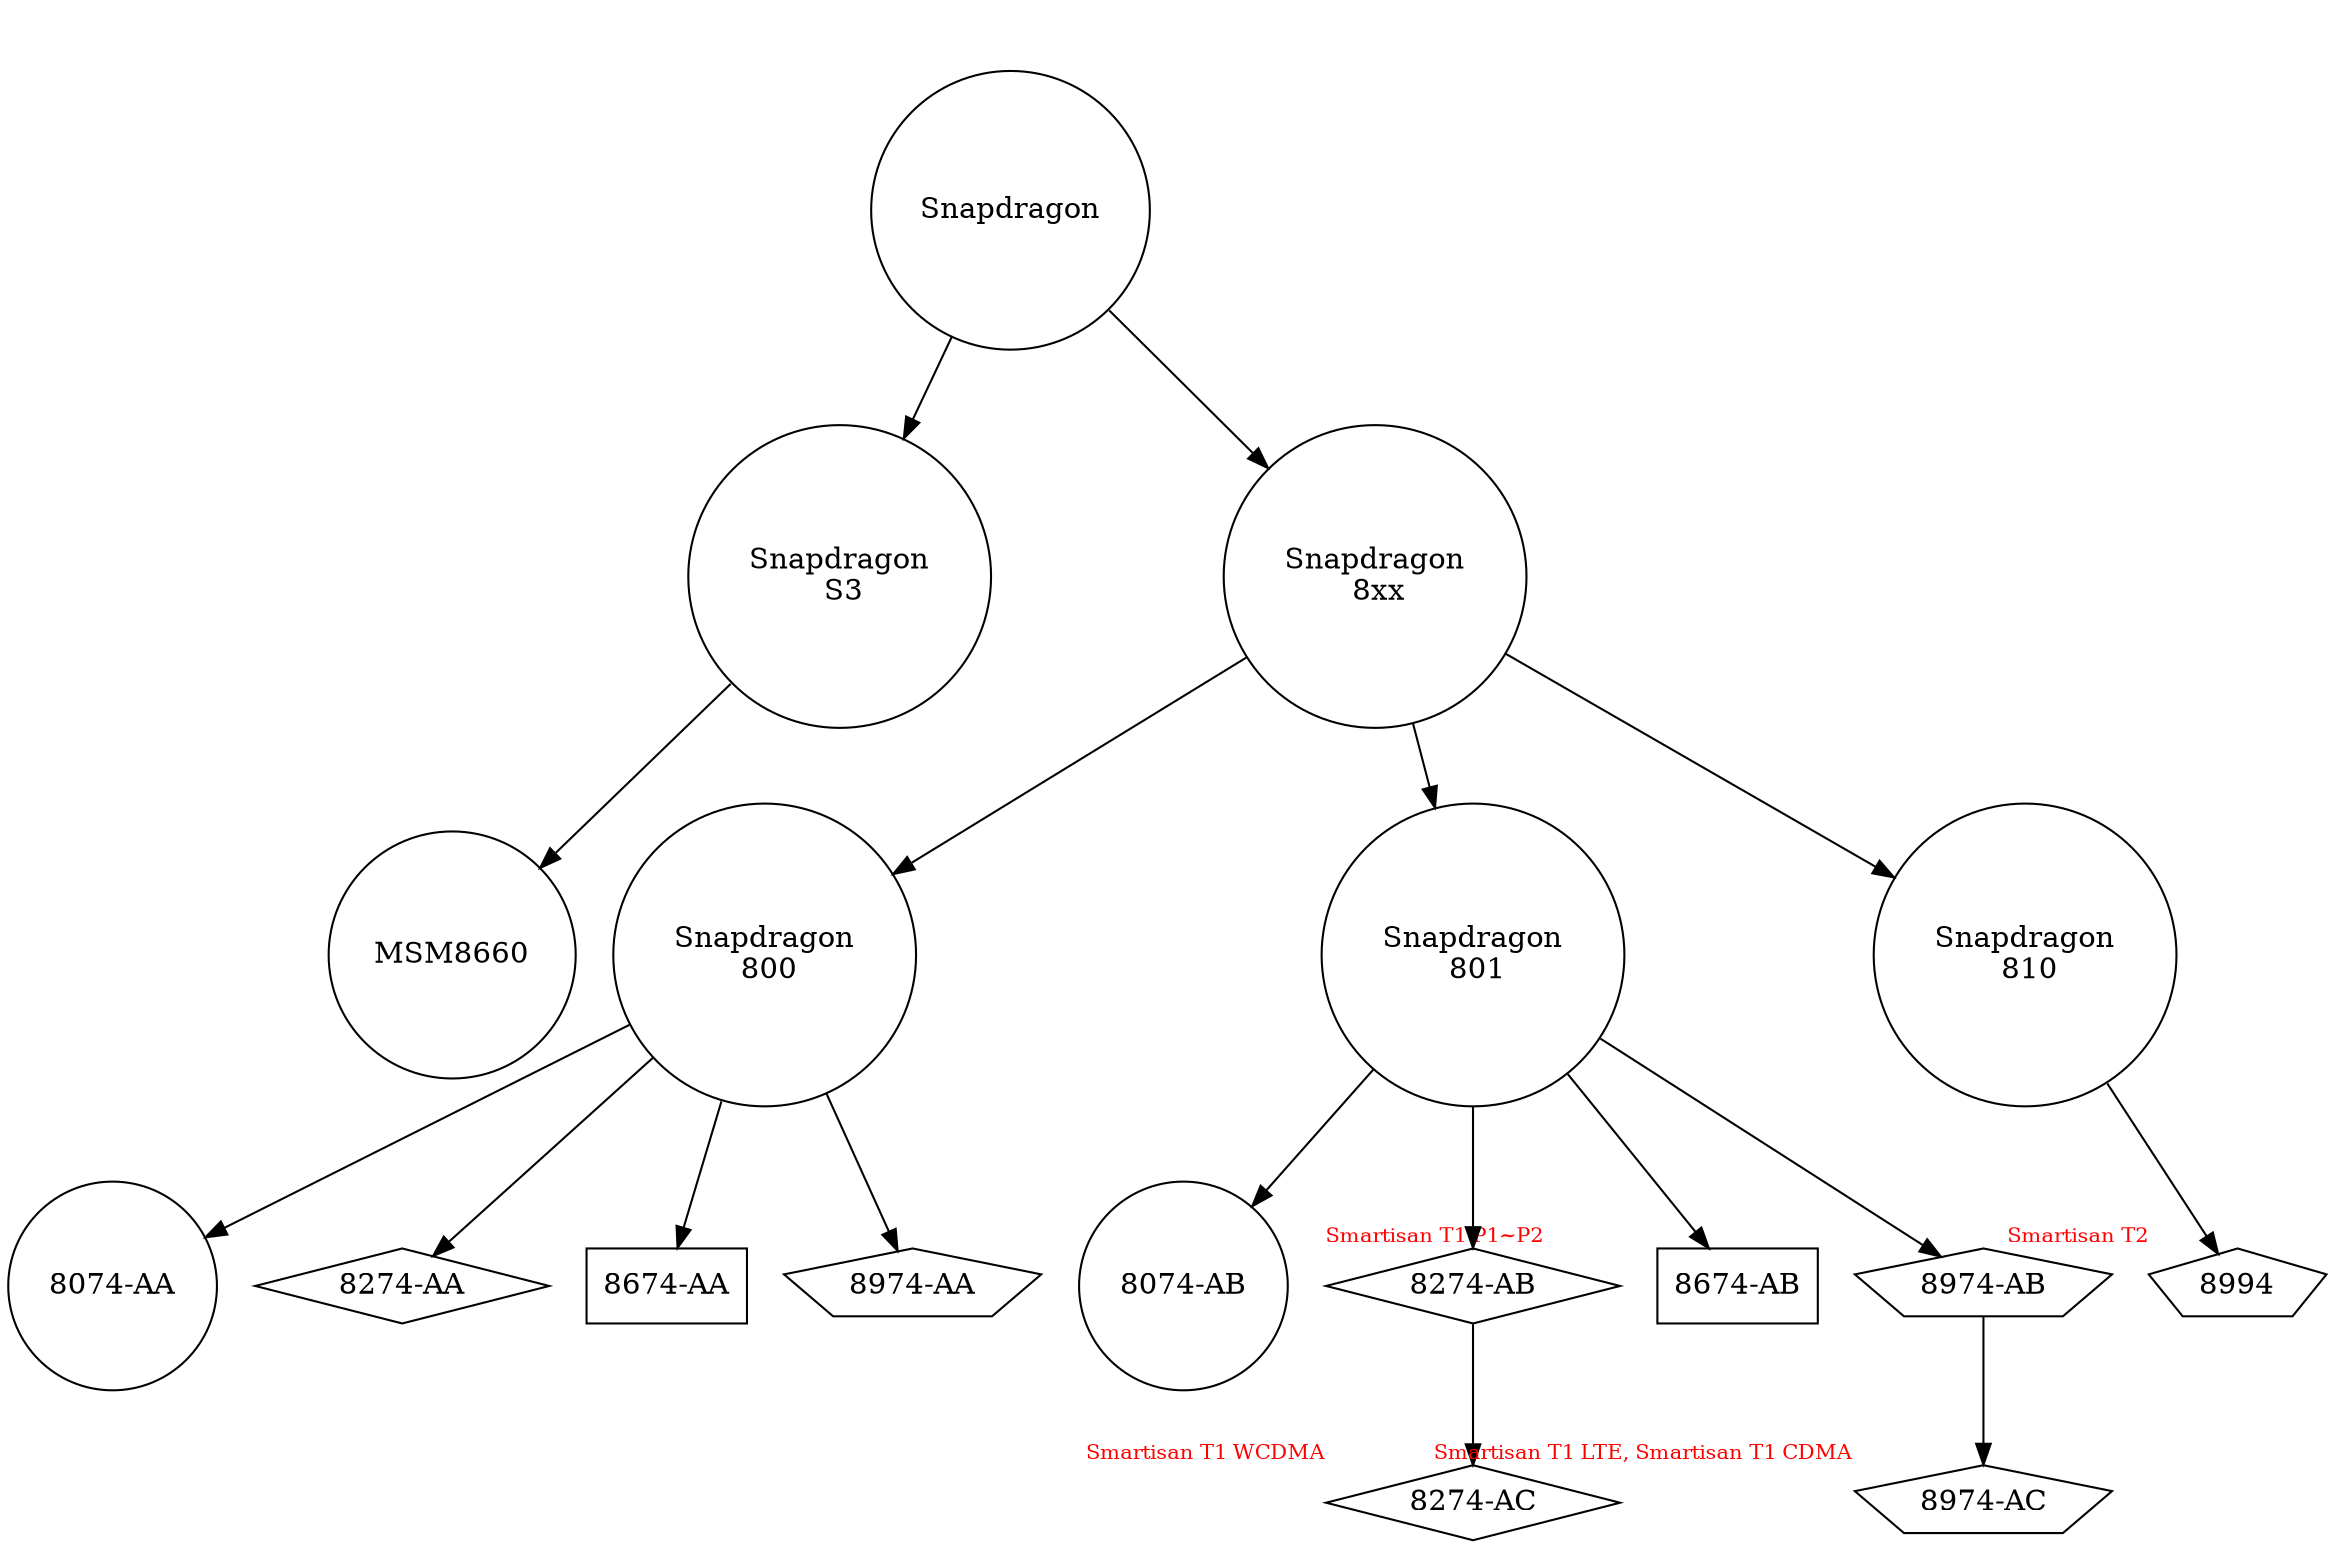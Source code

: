 digraph G{
label=<<FONT POINT-SIZE="20"> </FONT>>;
forcelabels=true;
#labeljust=l;
labelloc=t;
mode=KK;
splines=false;
#rankdir=LR;
Snapdragon[shape=circle, label="Snapdragon"];
Snapdragon_S3[shape=circle, label="Snapdragon\n S3"];
MSM8660[shape=circle, label="MSM8660"];

Snapdragon_800[shape=circle, label="Snapdragon\n 800"];

Snapdragon_801[shape=circle, label="Snapdragon\n 801"];
#Snapdragon_805[shape=circle, label="Snapdragon\n 805"];

Snapdragon_810[shape=circle, label="Snapdragon\n 810"];

Snapdragon_8xx[shape=circle, label="Snapdragon\n 8xx"];
Snapdragon->Snapdragon_S3;
Snapdragon_S3->MSM8660;

Snapdragon->Snapdragon_8xx;
Snapdragon_8xx->Snapdragon_800;
Snapdragon_8xx->Snapdragon_801;
#Snapdragon_8xx->Snapdragon_805;
Snapdragon_8xx->Snapdragon_810;
__8074AA[shape=circle, label="8074-AA"];

__8074AB[shape=circle, label="8074-AB"];
__8274AB[shape=diamond, label="8274-AB", xlabel=<<FONT COLOR='red' POINT-SIZE="10">Smartisan T1 P1~P2</FONT>>];
__8274AC[shape=diamond, label="8274-AC",xlabel=<<FONT COLOR='red' POINT-SIZE="10">Smartisan T1 WCDMA</FONT>>];
__8274AA[shape=diamond, label="8274-AA"];
__8674AA[shape=box, label="8674-AA"];

__8674AB[shape=box, label="8674-AB"];

__8974AC[shape=pentagon, label="8974-AC",xlabel=<<FONT COLOR='red' POINT-SIZE="10">Smartisan T1 LTE, Smartisan T1 CDMA</FONT>>];
__8974AB[shape=pentagon, label="8974-AB"];

__8974AA[shape=pentagon, label="8974-AA"];

__8994[shape=pentagon, label="8994", xlabel=<<FONT COLOR='red' POINT-SIZE="10">Smartisan T2</FONT>>];


#Snapdragon_801->__8974AC;
Snapdragon_801->__8074AB;
Snapdragon_801->__8274AB;
Snapdragon_801->__8974AB;
Snapdragon_800->__8074AA;
Snapdragon_800->__8274AA;
Snapdragon_800->__8674AA;
Snapdragon_801->__8674AB;

Snapdragon_800->__8974AA;
#Snapdragon_801->__8274AC;
#Snapdragon_801->__8674AB;
__8974AB->__8974AC;
__8274AB->__8274AC;

Snapdragon_810->__8994;
{rank=same; __8074AB __8674AB __8974AB __8274AB}
{rank=same; __8074AA __8674AA __8974AA __8274AA}
{rank=same; __8274AC __8974AC}
{rank=same; Snapdragon_800 Snapdragon_801 Snapdragon_810}
}
